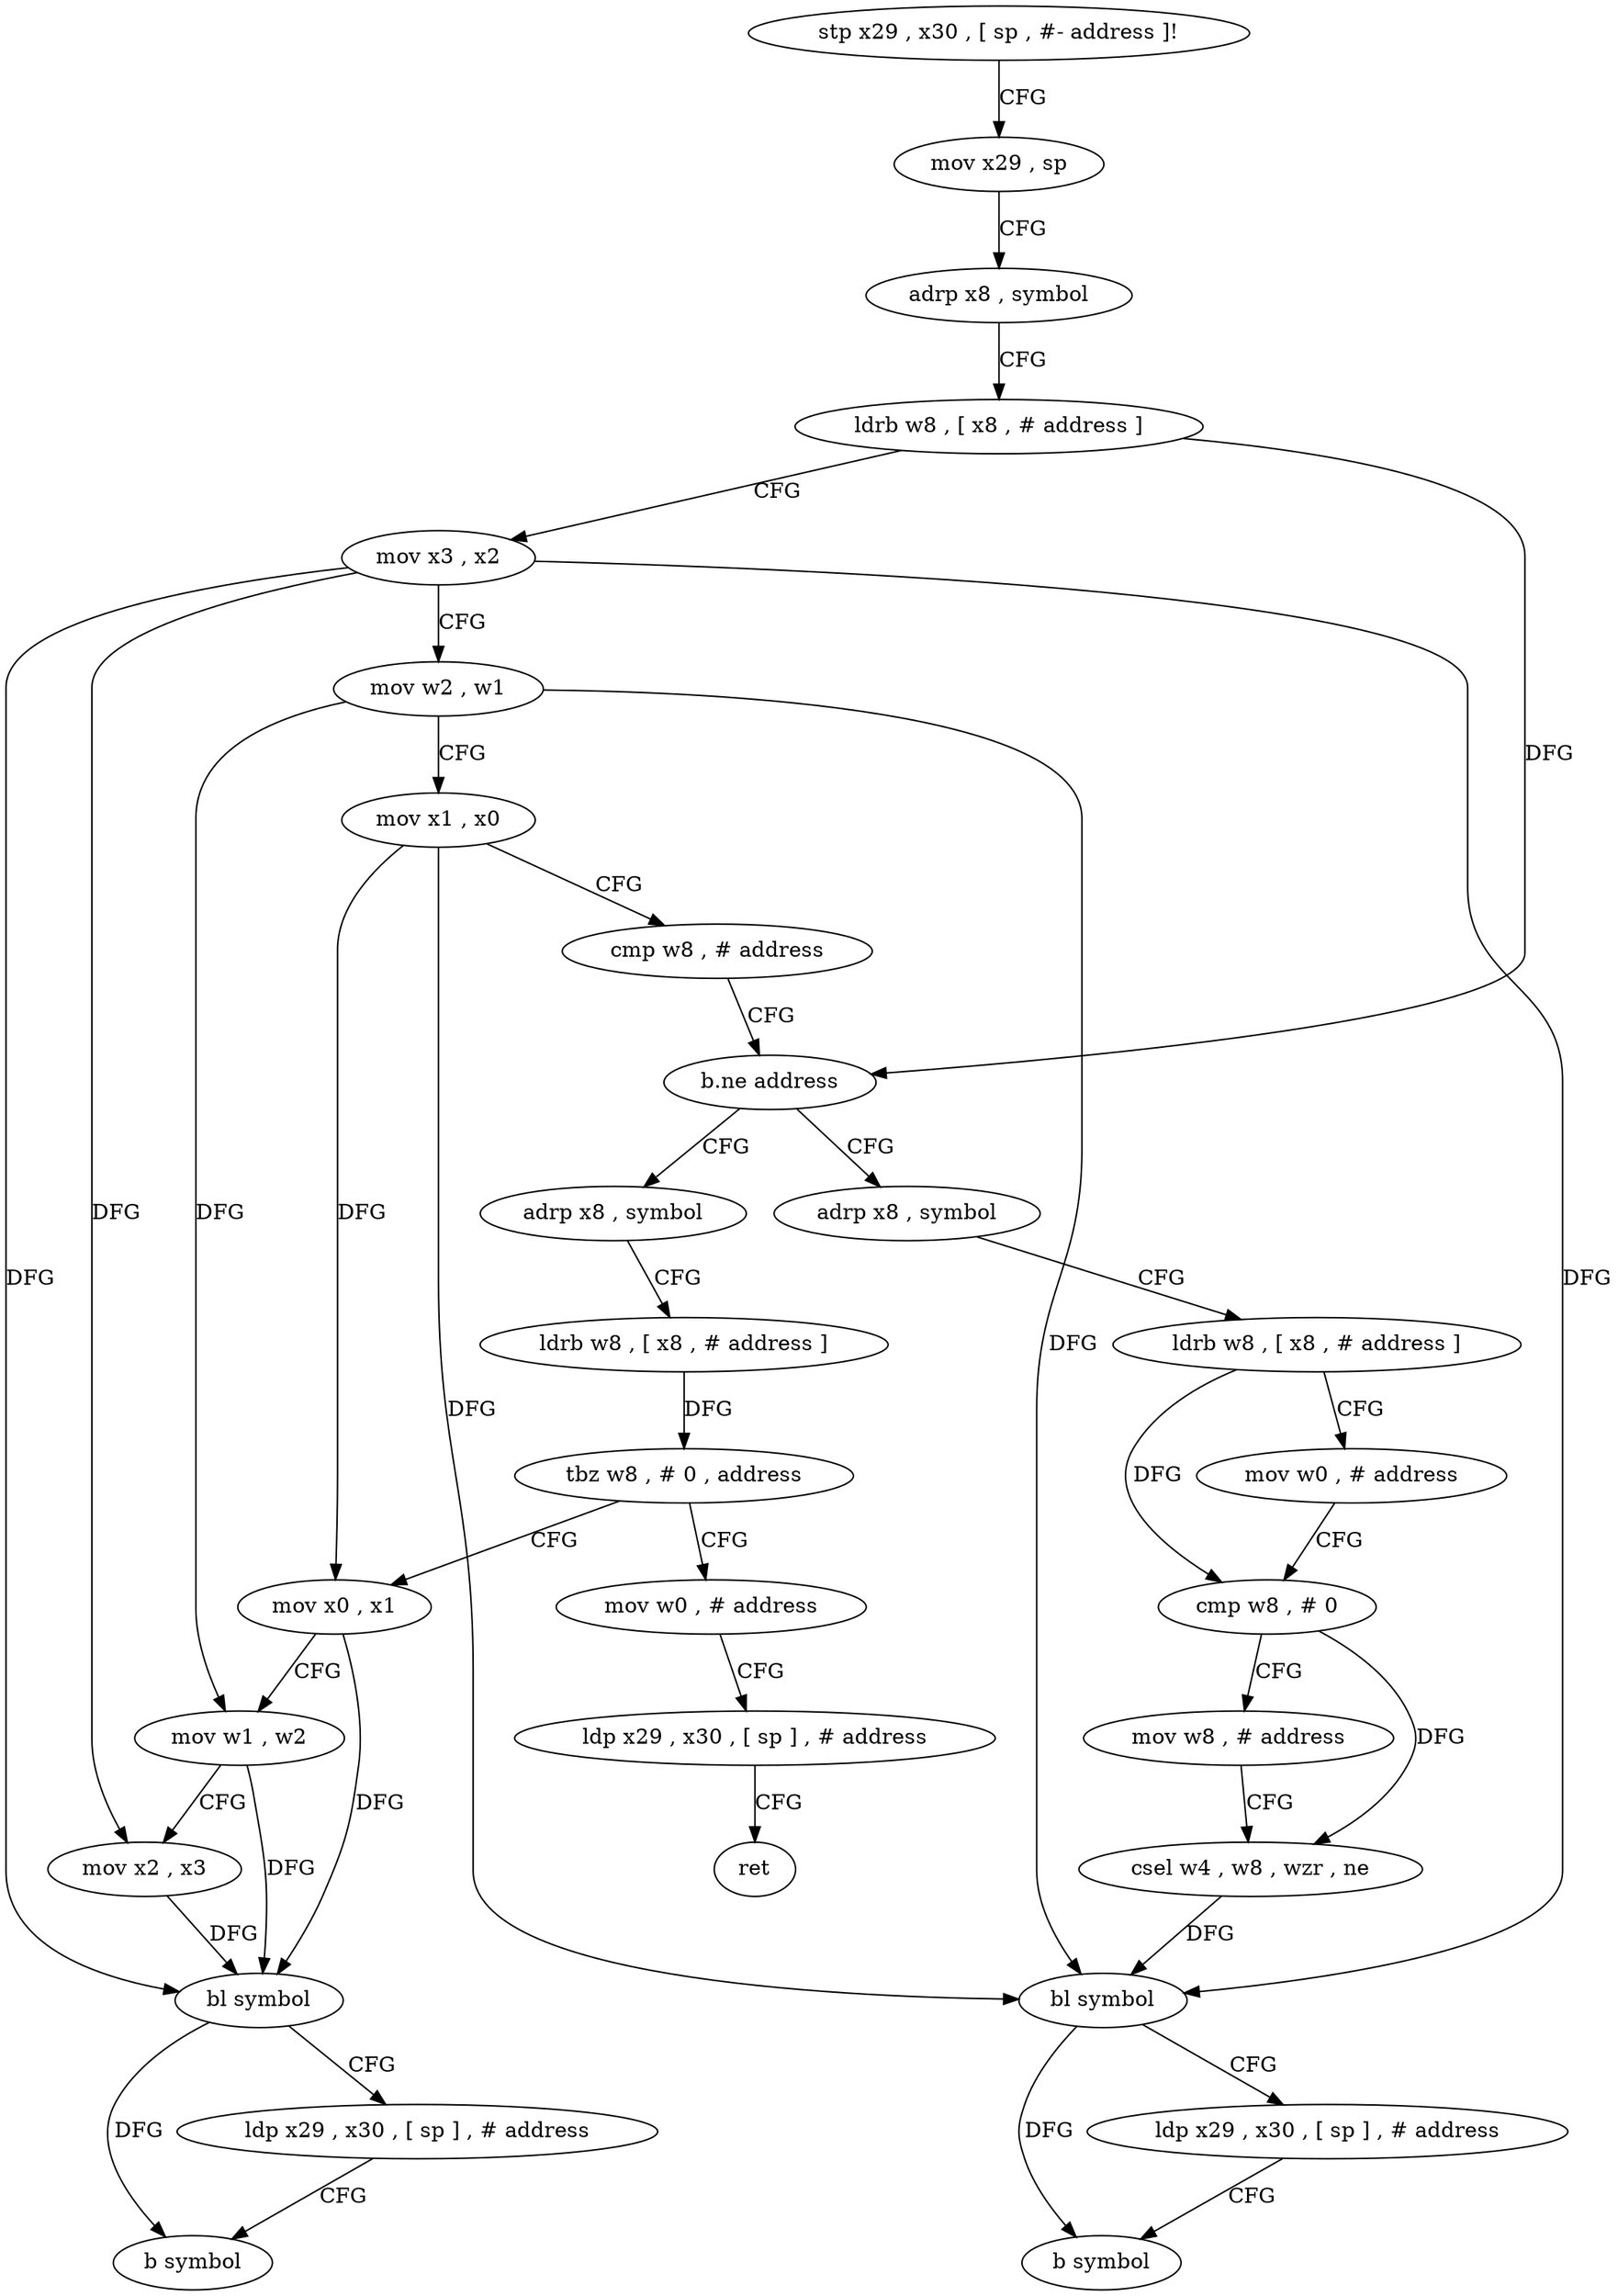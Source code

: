 digraph "func" {
"4204480" [label = "stp x29 , x30 , [ sp , #- address ]!" ]
"4204484" [label = "mov x29 , sp" ]
"4204488" [label = "adrp x8 , symbol" ]
"4204492" [label = "ldrb w8 , [ x8 , # address ]" ]
"4204496" [label = "mov x3 , x2" ]
"4204500" [label = "mov w2 , w1" ]
"4204504" [label = "mov x1 , x0" ]
"4204508" [label = "cmp w8 , # address" ]
"4204512" [label = "b.ne address" ]
"4204540" [label = "adrp x8 , symbol" ]
"4204516" [label = "adrp x8 , symbol" ]
"4204544" [label = "ldrb w8 , [ x8 , # address ]" ]
"4204548" [label = "mov w0 , # address" ]
"4204552" [label = "cmp w8 , # 0" ]
"4204556" [label = "mov w8 , # address" ]
"4204560" [label = "csel w4 , w8 , wzr , ne" ]
"4204564" [label = "bl symbol" ]
"4204568" [label = "ldp x29 , x30 , [ sp ] , # address" ]
"4204572" [label = "b symbol" ]
"4204520" [label = "ldrb w8 , [ x8 , # address ]" ]
"4204524" [label = "tbz w8 , # 0 , address" ]
"4204576" [label = "mov x0 , x1" ]
"4204528" [label = "mov w0 , # address" ]
"4204580" [label = "mov w1 , w2" ]
"4204584" [label = "mov x2 , x3" ]
"4204588" [label = "bl symbol" ]
"4204592" [label = "ldp x29 , x30 , [ sp ] , # address" ]
"4204596" [label = "b symbol" ]
"4204532" [label = "ldp x29 , x30 , [ sp ] , # address" ]
"4204536" [label = "ret" ]
"4204480" -> "4204484" [ label = "CFG" ]
"4204484" -> "4204488" [ label = "CFG" ]
"4204488" -> "4204492" [ label = "CFG" ]
"4204492" -> "4204496" [ label = "CFG" ]
"4204492" -> "4204512" [ label = "DFG" ]
"4204496" -> "4204500" [ label = "CFG" ]
"4204496" -> "4204584" [ label = "DFG" ]
"4204496" -> "4204588" [ label = "DFG" ]
"4204496" -> "4204564" [ label = "DFG" ]
"4204500" -> "4204504" [ label = "CFG" ]
"4204500" -> "4204580" [ label = "DFG" ]
"4204500" -> "4204564" [ label = "DFG" ]
"4204504" -> "4204508" [ label = "CFG" ]
"4204504" -> "4204576" [ label = "DFG" ]
"4204504" -> "4204564" [ label = "DFG" ]
"4204508" -> "4204512" [ label = "CFG" ]
"4204512" -> "4204540" [ label = "CFG" ]
"4204512" -> "4204516" [ label = "CFG" ]
"4204540" -> "4204544" [ label = "CFG" ]
"4204516" -> "4204520" [ label = "CFG" ]
"4204544" -> "4204548" [ label = "CFG" ]
"4204544" -> "4204552" [ label = "DFG" ]
"4204548" -> "4204552" [ label = "CFG" ]
"4204552" -> "4204556" [ label = "CFG" ]
"4204552" -> "4204560" [ label = "DFG" ]
"4204556" -> "4204560" [ label = "CFG" ]
"4204560" -> "4204564" [ label = "DFG" ]
"4204564" -> "4204568" [ label = "CFG" ]
"4204564" -> "4204572" [ label = "DFG" ]
"4204568" -> "4204572" [ label = "CFG" ]
"4204520" -> "4204524" [ label = "DFG" ]
"4204524" -> "4204576" [ label = "CFG" ]
"4204524" -> "4204528" [ label = "CFG" ]
"4204576" -> "4204580" [ label = "CFG" ]
"4204576" -> "4204588" [ label = "DFG" ]
"4204528" -> "4204532" [ label = "CFG" ]
"4204580" -> "4204584" [ label = "CFG" ]
"4204580" -> "4204588" [ label = "DFG" ]
"4204584" -> "4204588" [ label = "DFG" ]
"4204588" -> "4204592" [ label = "CFG" ]
"4204588" -> "4204596" [ label = "DFG" ]
"4204592" -> "4204596" [ label = "CFG" ]
"4204532" -> "4204536" [ label = "CFG" ]
}
